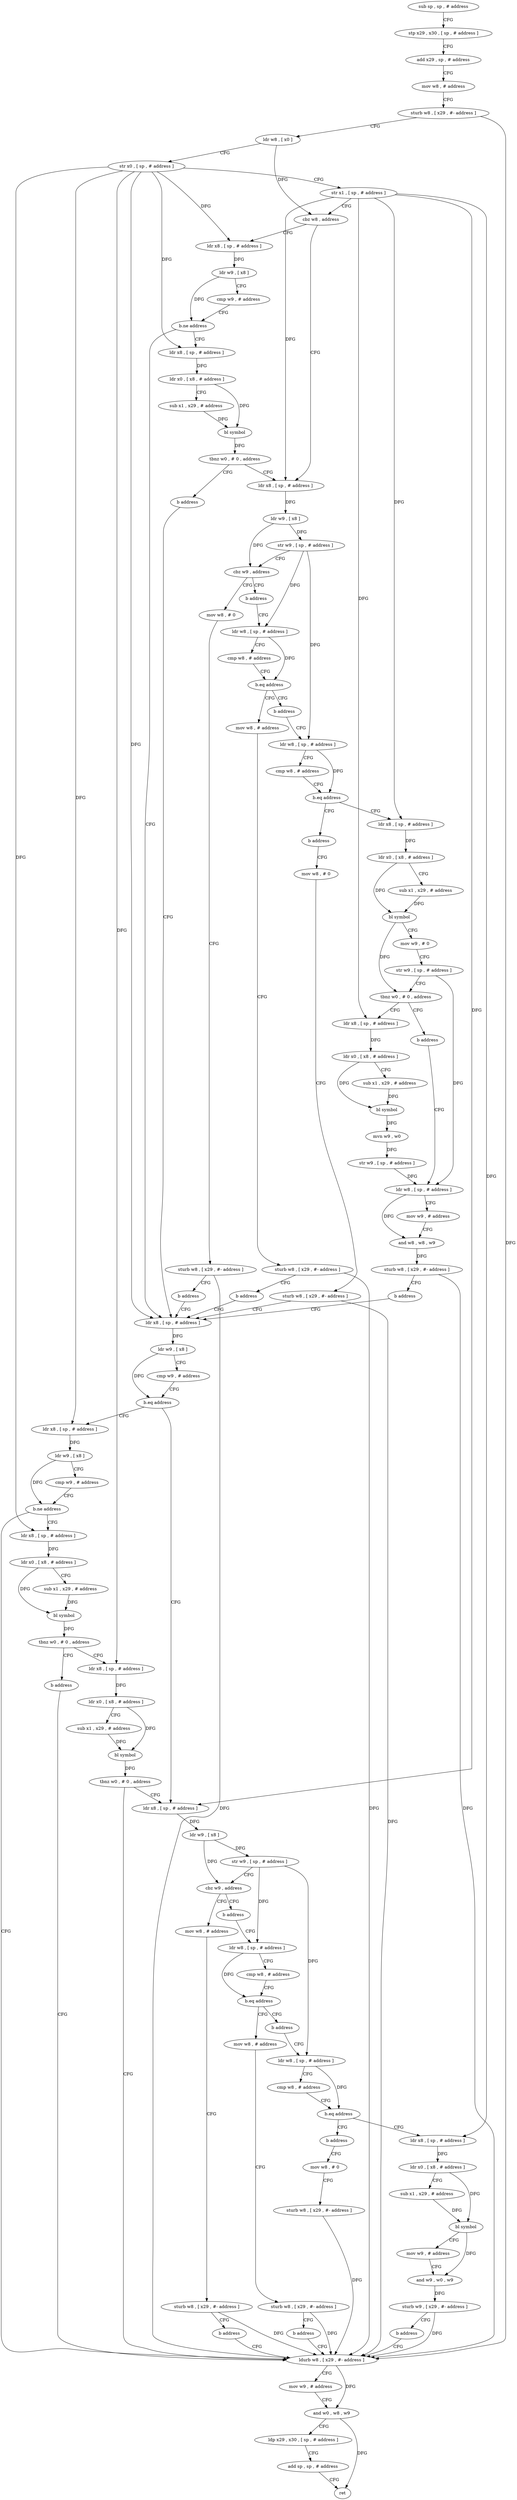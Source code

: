 digraph "func" {
"162500" [label = "sub sp , sp , # address" ]
"162504" [label = "stp x29 , x30 , [ sp , # address ]" ]
"162508" [label = "add x29 , sp , # address" ]
"162512" [label = "mov w8 , # address" ]
"162516" [label = "sturb w8 , [ x29 , #- address ]" ]
"162520" [label = "ldr w8 , [ x0 ]" ]
"162524" [label = "str x0 , [ sp , # address ]" ]
"162528" [label = "str x1 , [ sp , # address ]" ]
"162532" [label = "cbz w8 , address" ]
"162576" [label = "ldr x8 , [ sp , # address ]" ]
"162536" [label = "ldr x8 , [ sp , # address ]" ]
"162580" [label = "ldr w9 , [ x8 ]" ]
"162584" [label = "str w9 , [ sp , # address ]" ]
"162588" [label = "cbz w9 , address" ]
"162628" [label = "mov w8 , # 0" ]
"162592" [label = "b address" ]
"162540" [label = "ldr w9 , [ x8 ]" ]
"162544" [label = "cmp w9 , # address" ]
"162548" [label = "b.ne address" ]
"162736" [label = "ldr x8 , [ sp , # address ]" ]
"162552" [label = "ldr x8 , [ sp , # address ]" ]
"162632" [label = "sturb w8 , [ x29 , #- address ]" ]
"162636" [label = "b address" ]
"162596" [label = "ldr w8 , [ sp , # address ]" ]
"162740" [label = "ldr w9 , [ x8 ]" ]
"162744" [label = "cmp w9 , # address" ]
"162748" [label = "b.eq address" ]
"162812" [label = "ldr x8 , [ sp , # address ]" ]
"162752" [label = "ldr x8 , [ sp , # address ]" ]
"162556" [label = "ldr x0 , [ x8 , # address ]" ]
"162560" [label = "sub x1 , x29 , # address" ]
"162564" [label = "bl symbol" ]
"162568" [label = "tbnz w0 , # 0 , address" ]
"162572" [label = "b address" ]
"162600" [label = "cmp w8 , # address" ]
"162604" [label = "b.eq address" ]
"162640" [label = "mov w8 , # address" ]
"162608" [label = "b address" ]
"162816" [label = "ldr w9 , [ x8 ]" ]
"162820" [label = "str w9 , [ sp , # address ]" ]
"162824" [label = "cbz w9 , address" ]
"162864" [label = "mov w8 , # address" ]
"162828" [label = "b address" ]
"162756" [label = "ldr w9 , [ x8 ]" ]
"162760" [label = "cmp w9 , # address" ]
"162764" [label = "b.ne address" ]
"162928" [label = "ldurb w8 , [ x29 , #- address ]" ]
"162768" [label = "ldr x8 , [ sp , # address ]" ]
"162644" [label = "sturb w8 , [ x29 , #- address ]" ]
"162648" [label = "b address" ]
"162612" [label = "ldr w8 , [ sp , # address ]" ]
"162868" [label = "sturb w8 , [ x29 , #- address ]" ]
"162872" [label = "b address" ]
"162832" [label = "ldr w8 , [ sp , # address ]" ]
"162932" [label = "mov w9 , # address" ]
"162936" [label = "and w0 , w8 , w9" ]
"162940" [label = "ldp x29 , x30 , [ sp , # address ]" ]
"162944" [label = "add sp , sp , # address" ]
"162948" [label = "ret" ]
"162772" [label = "ldr x0 , [ x8 , # address ]" ]
"162776" [label = "sub x1 , x29 , # address" ]
"162780" [label = "bl symbol" ]
"162784" [label = "tbnz w0 , # 0 , address" ]
"162792" [label = "ldr x8 , [ sp , # address ]" ]
"162788" [label = "b address" ]
"162616" [label = "cmp w8 , # address" ]
"162620" [label = "b.eq address" ]
"162652" [label = "ldr x8 , [ sp , # address ]" ]
"162624" [label = "b address" ]
"162836" [label = "cmp w8 , # address" ]
"162840" [label = "b.eq address" ]
"162876" [label = "mov w8 , # address" ]
"162844" [label = "b address" ]
"162796" [label = "ldr x0 , [ x8 , # address ]" ]
"162800" [label = "sub x1 , x29 , # address" ]
"162804" [label = "bl symbol" ]
"162808" [label = "tbnz w0 , # 0 , address" ]
"162656" [label = "ldr x0 , [ x8 , # address ]" ]
"162660" [label = "sub x1 , x29 , # address" ]
"162664" [label = "bl symbol" ]
"162668" [label = "mov w9 , # 0" ]
"162672" [label = "str w9 , [ sp , # address ]" ]
"162676" [label = "tbnz w0 , # 0 , address" ]
"162684" [label = "ldr x8 , [ sp , # address ]" ]
"162680" [label = "b address" ]
"162728" [label = "mov w8 , # 0" ]
"162880" [label = "sturb w8 , [ x29 , #- address ]" ]
"162884" [label = "b address" ]
"162848" [label = "ldr w8 , [ sp , # address ]" ]
"162688" [label = "ldr x0 , [ x8 , # address ]" ]
"162692" [label = "sub x1 , x29 , # address" ]
"162696" [label = "bl symbol" ]
"162700" [label = "mvn w9 , w0" ]
"162704" [label = "str w9 , [ sp , # address ]" ]
"162708" [label = "ldr w8 , [ sp , # address ]" ]
"162732" [label = "sturb w8 , [ x29 , #- address ]" ]
"162852" [label = "cmp w8 , # address" ]
"162856" [label = "b.eq address" ]
"162888" [label = "ldr x8 , [ sp , # address ]" ]
"162860" [label = "b address" ]
"162712" [label = "mov w9 , # address" ]
"162716" [label = "and w8 , w8 , w9" ]
"162720" [label = "sturb w8 , [ x29 , #- address ]" ]
"162724" [label = "b address" ]
"162892" [label = "ldr x0 , [ x8 , # address ]" ]
"162896" [label = "sub x1 , x29 , # address" ]
"162900" [label = "bl symbol" ]
"162904" [label = "mov w9 , # address" ]
"162908" [label = "and w9 , w0 , w9" ]
"162912" [label = "sturb w9 , [ x29 , #- address ]" ]
"162916" [label = "b address" ]
"162920" [label = "mov w8 , # 0" ]
"162924" [label = "sturb w8 , [ x29 , #- address ]" ]
"162500" -> "162504" [ label = "CFG" ]
"162504" -> "162508" [ label = "CFG" ]
"162508" -> "162512" [ label = "CFG" ]
"162512" -> "162516" [ label = "CFG" ]
"162516" -> "162520" [ label = "CFG" ]
"162516" -> "162928" [ label = "DFG" ]
"162520" -> "162524" [ label = "CFG" ]
"162520" -> "162532" [ label = "DFG" ]
"162524" -> "162528" [ label = "CFG" ]
"162524" -> "162536" [ label = "DFG" ]
"162524" -> "162736" [ label = "DFG" ]
"162524" -> "162552" [ label = "DFG" ]
"162524" -> "162752" [ label = "DFG" ]
"162524" -> "162768" [ label = "DFG" ]
"162524" -> "162792" [ label = "DFG" ]
"162528" -> "162532" [ label = "CFG" ]
"162528" -> "162576" [ label = "DFG" ]
"162528" -> "162812" [ label = "DFG" ]
"162528" -> "162652" [ label = "DFG" ]
"162528" -> "162684" [ label = "DFG" ]
"162528" -> "162888" [ label = "DFG" ]
"162532" -> "162576" [ label = "CFG" ]
"162532" -> "162536" [ label = "CFG" ]
"162576" -> "162580" [ label = "DFG" ]
"162536" -> "162540" [ label = "DFG" ]
"162580" -> "162584" [ label = "DFG" ]
"162580" -> "162588" [ label = "DFG" ]
"162584" -> "162588" [ label = "CFG" ]
"162584" -> "162596" [ label = "DFG" ]
"162584" -> "162612" [ label = "DFG" ]
"162588" -> "162628" [ label = "CFG" ]
"162588" -> "162592" [ label = "CFG" ]
"162628" -> "162632" [ label = "CFG" ]
"162592" -> "162596" [ label = "CFG" ]
"162540" -> "162544" [ label = "CFG" ]
"162540" -> "162548" [ label = "DFG" ]
"162544" -> "162548" [ label = "CFG" ]
"162548" -> "162736" [ label = "CFG" ]
"162548" -> "162552" [ label = "CFG" ]
"162736" -> "162740" [ label = "DFG" ]
"162552" -> "162556" [ label = "DFG" ]
"162632" -> "162636" [ label = "CFG" ]
"162632" -> "162928" [ label = "DFG" ]
"162636" -> "162736" [ label = "CFG" ]
"162596" -> "162600" [ label = "CFG" ]
"162596" -> "162604" [ label = "DFG" ]
"162740" -> "162744" [ label = "CFG" ]
"162740" -> "162748" [ label = "DFG" ]
"162744" -> "162748" [ label = "CFG" ]
"162748" -> "162812" [ label = "CFG" ]
"162748" -> "162752" [ label = "CFG" ]
"162812" -> "162816" [ label = "DFG" ]
"162752" -> "162756" [ label = "DFG" ]
"162556" -> "162560" [ label = "CFG" ]
"162556" -> "162564" [ label = "DFG" ]
"162560" -> "162564" [ label = "DFG" ]
"162564" -> "162568" [ label = "DFG" ]
"162568" -> "162576" [ label = "CFG" ]
"162568" -> "162572" [ label = "CFG" ]
"162572" -> "162736" [ label = "CFG" ]
"162600" -> "162604" [ label = "CFG" ]
"162604" -> "162640" [ label = "CFG" ]
"162604" -> "162608" [ label = "CFG" ]
"162640" -> "162644" [ label = "CFG" ]
"162608" -> "162612" [ label = "CFG" ]
"162816" -> "162820" [ label = "DFG" ]
"162816" -> "162824" [ label = "DFG" ]
"162820" -> "162824" [ label = "CFG" ]
"162820" -> "162832" [ label = "DFG" ]
"162820" -> "162848" [ label = "DFG" ]
"162824" -> "162864" [ label = "CFG" ]
"162824" -> "162828" [ label = "CFG" ]
"162864" -> "162868" [ label = "CFG" ]
"162828" -> "162832" [ label = "CFG" ]
"162756" -> "162760" [ label = "CFG" ]
"162756" -> "162764" [ label = "DFG" ]
"162760" -> "162764" [ label = "CFG" ]
"162764" -> "162928" [ label = "CFG" ]
"162764" -> "162768" [ label = "CFG" ]
"162928" -> "162932" [ label = "CFG" ]
"162928" -> "162936" [ label = "DFG" ]
"162768" -> "162772" [ label = "DFG" ]
"162644" -> "162648" [ label = "CFG" ]
"162644" -> "162928" [ label = "DFG" ]
"162648" -> "162736" [ label = "CFG" ]
"162612" -> "162616" [ label = "CFG" ]
"162612" -> "162620" [ label = "DFG" ]
"162868" -> "162872" [ label = "CFG" ]
"162868" -> "162928" [ label = "DFG" ]
"162872" -> "162928" [ label = "CFG" ]
"162832" -> "162836" [ label = "CFG" ]
"162832" -> "162840" [ label = "DFG" ]
"162932" -> "162936" [ label = "CFG" ]
"162936" -> "162940" [ label = "CFG" ]
"162936" -> "162948" [ label = "DFG" ]
"162940" -> "162944" [ label = "CFG" ]
"162944" -> "162948" [ label = "CFG" ]
"162772" -> "162776" [ label = "CFG" ]
"162772" -> "162780" [ label = "DFG" ]
"162776" -> "162780" [ label = "DFG" ]
"162780" -> "162784" [ label = "DFG" ]
"162784" -> "162792" [ label = "CFG" ]
"162784" -> "162788" [ label = "CFG" ]
"162792" -> "162796" [ label = "DFG" ]
"162788" -> "162928" [ label = "CFG" ]
"162616" -> "162620" [ label = "CFG" ]
"162620" -> "162652" [ label = "CFG" ]
"162620" -> "162624" [ label = "CFG" ]
"162652" -> "162656" [ label = "DFG" ]
"162624" -> "162728" [ label = "CFG" ]
"162836" -> "162840" [ label = "CFG" ]
"162840" -> "162876" [ label = "CFG" ]
"162840" -> "162844" [ label = "CFG" ]
"162876" -> "162880" [ label = "CFG" ]
"162844" -> "162848" [ label = "CFG" ]
"162796" -> "162800" [ label = "CFG" ]
"162796" -> "162804" [ label = "DFG" ]
"162800" -> "162804" [ label = "DFG" ]
"162804" -> "162808" [ label = "DFG" ]
"162808" -> "162928" [ label = "CFG" ]
"162808" -> "162812" [ label = "CFG" ]
"162656" -> "162660" [ label = "CFG" ]
"162656" -> "162664" [ label = "DFG" ]
"162660" -> "162664" [ label = "DFG" ]
"162664" -> "162668" [ label = "CFG" ]
"162664" -> "162676" [ label = "DFG" ]
"162668" -> "162672" [ label = "CFG" ]
"162672" -> "162676" [ label = "CFG" ]
"162672" -> "162708" [ label = "DFG" ]
"162676" -> "162684" [ label = "CFG" ]
"162676" -> "162680" [ label = "CFG" ]
"162684" -> "162688" [ label = "DFG" ]
"162680" -> "162708" [ label = "CFG" ]
"162728" -> "162732" [ label = "CFG" ]
"162880" -> "162884" [ label = "CFG" ]
"162880" -> "162928" [ label = "DFG" ]
"162884" -> "162928" [ label = "CFG" ]
"162848" -> "162852" [ label = "CFG" ]
"162848" -> "162856" [ label = "DFG" ]
"162688" -> "162692" [ label = "CFG" ]
"162688" -> "162696" [ label = "DFG" ]
"162692" -> "162696" [ label = "DFG" ]
"162696" -> "162700" [ label = "DFG" ]
"162700" -> "162704" [ label = "DFG" ]
"162704" -> "162708" [ label = "DFG" ]
"162708" -> "162712" [ label = "CFG" ]
"162708" -> "162716" [ label = "DFG" ]
"162732" -> "162736" [ label = "CFG" ]
"162732" -> "162928" [ label = "DFG" ]
"162852" -> "162856" [ label = "CFG" ]
"162856" -> "162888" [ label = "CFG" ]
"162856" -> "162860" [ label = "CFG" ]
"162888" -> "162892" [ label = "DFG" ]
"162860" -> "162920" [ label = "CFG" ]
"162712" -> "162716" [ label = "CFG" ]
"162716" -> "162720" [ label = "DFG" ]
"162720" -> "162724" [ label = "CFG" ]
"162720" -> "162928" [ label = "DFG" ]
"162724" -> "162736" [ label = "CFG" ]
"162892" -> "162896" [ label = "CFG" ]
"162892" -> "162900" [ label = "DFG" ]
"162896" -> "162900" [ label = "DFG" ]
"162900" -> "162904" [ label = "CFG" ]
"162900" -> "162908" [ label = "DFG" ]
"162904" -> "162908" [ label = "CFG" ]
"162908" -> "162912" [ label = "DFG" ]
"162912" -> "162916" [ label = "CFG" ]
"162912" -> "162928" [ label = "DFG" ]
"162916" -> "162928" [ label = "CFG" ]
"162920" -> "162924" [ label = "CFG" ]
"162924" -> "162928" [ label = "DFG" ]
}
